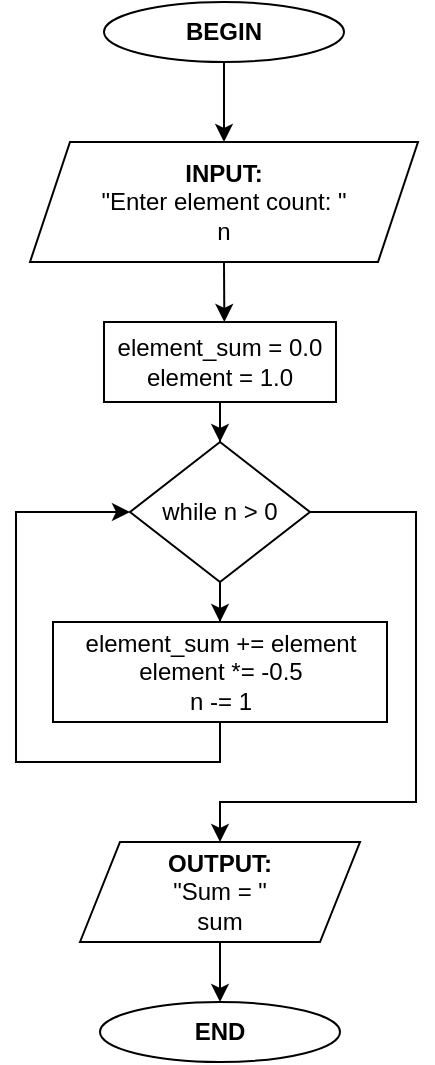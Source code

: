 <mxfile version="14.2.4" type="device"><diagram id="w9_q-gconAHI5NgHBBej" name="Page-1"><mxGraphModel dx="981" dy="627" grid="1" gridSize="10" guides="1" tooltips="1" connect="1" arrows="1" fold="1" page="1" pageScale="1" pageWidth="827" pageHeight="1169" math="0" shadow="0"><root><mxCell id="0"/><mxCell id="1" parent="0"/><mxCell id="VrHugt2J-HejMH2QCDZU-3" style="edgeStyle=orthogonalEdgeStyle;rounded=0;orthogonalLoop=1;jettySize=auto;html=1;exitX=0.5;exitY=1;exitDx=0;exitDy=0;entryX=0.5;entryY=0;entryDx=0;entryDy=0;" edge="1" parent="1" source="VrHugt2J-HejMH2QCDZU-1" target="VrHugt2J-HejMH2QCDZU-2"><mxGeometry relative="1" as="geometry"/></mxCell><mxCell id="VrHugt2J-HejMH2QCDZU-1" value="&lt;b&gt;BEGIN&lt;/b&gt;" style="ellipse;whiteSpace=wrap;html=1;" vertex="1" parent="1"><mxGeometry x="354" y="20" width="120" height="30" as="geometry"/></mxCell><mxCell id="VrHugt2J-HejMH2QCDZU-10" style="edgeStyle=orthogonalEdgeStyle;rounded=0;orthogonalLoop=1;jettySize=auto;html=1;exitX=0.5;exitY=1;exitDx=0;exitDy=0;" edge="1" parent="1" source="VrHugt2J-HejMH2QCDZU-2"><mxGeometry relative="1" as="geometry"><mxPoint x="414.172" y="180.0" as="targetPoint"/></mxGeometry></mxCell><mxCell id="VrHugt2J-HejMH2QCDZU-2" value="&lt;b&gt;INPUT:&lt;/b&gt;&lt;br&gt;&quot;Enter element count: &quot;&lt;br&gt;n" style="shape=parallelogram;perimeter=parallelogramPerimeter;whiteSpace=wrap;html=1;fixedSize=1;" vertex="1" parent="1"><mxGeometry x="317" y="90" width="194" height="60" as="geometry"/></mxCell><mxCell id="VrHugt2J-HejMH2QCDZU-9" style="edgeStyle=orthogonalEdgeStyle;rounded=0;orthogonalLoop=1;jettySize=auto;html=1;" edge="1" parent="1" source="VrHugt2J-HejMH2QCDZU-5" target="VrHugt2J-HejMH2QCDZU-8"><mxGeometry relative="1" as="geometry"/></mxCell><mxCell id="VrHugt2J-HejMH2QCDZU-16" style="edgeStyle=orthogonalEdgeStyle;rounded=0;orthogonalLoop=1;jettySize=auto;html=1;" edge="1" parent="1" source="VrHugt2J-HejMH2QCDZU-5" target="VrHugt2J-HejMH2QCDZU-14"><mxGeometry relative="1" as="geometry"><Array as="points"><mxPoint x="510" y="275"/><mxPoint x="510" y="420"/><mxPoint x="412" y="420"/></Array></mxGeometry></mxCell><mxCell id="VrHugt2J-HejMH2QCDZU-5" value="while n &amp;gt; 0" style="rhombus;whiteSpace=wrap;html=1;" vertex="1" parent="1"><mxGeometry x="367" y="240" width="90" height="70" as="geometry"/></mxCell><mxCell id="VrHugt2J-HejMH2QCDZU-7" style="edgeStyle=orthogonalEdgeStyle;rounded=0;orthogonalLoop=1;jettySize=auto;html=1;exitX=0.5;exitY=1;exitDx=0;exitDy=0;" edge="1" parent="1" source="VrHugt2J-HejMH2QCDZU-5" target="VrHugt2J-HejMH2QCDZU-5"><mxGeometry relative="1" as="geometry"/></mxCell><mxCell id="VrHugt2J-HejMH2QCDZU-13" style="edgeStyle=orthogonalEdgeStyle;rounded=0;orthogonalLoop=1;jettySize=auto;html=1;entryX=0;entryY=0.5;entryDx=0;entryDy=0;" edge="1" parent="1" source="VrHugt2J-HejMH2QCDZU-8" target="VrHugt2J-HejMH2QCDZU-5"><mxGeometry relative="1" as="geometry"><Array as="points"><mxPoint x="412" y="400"/><mxPoint x="310" y="400"/><mxPoint x="310" y="275"/></Array></mxGeometry></mxCell><mxCell id="VrHugt2J-HejMH2QCDZU-8" value="element_sum += element&lt;br&gt;element *= -0.5&lt;br&gt;n -= 1" style="rounded=0;whiteSpace=wrap;html=1;" vertex="1" parent="1"><mxGeometry x="328.5" y="330" width="167" height="50" as="geometry"/></mxCell><mxCell id="VrHugt2J-HejMH2QCDZU-12" style="edgeStyle=orthogonalEdgeStyle;rounded=0;orthogonalLoop=1;jettySize=auto;html=1;entryX=0.5;entryY=0;entryDx=0;entryDy=0;" edge="1" parent="1" source="VrHugt2J-HejMH2QCDZU-11" target="VrHugt2J-HejMH2QCDZU-5"><mxGeometry relative="1" as="geometry"/></mxCell><mxCell id="VrHugt2J-HejMH2QCDZU-11" value="element_sum = 0.0&lt;br&gt;element = 1.0" style="rounded=0;whiteSpace=wrap;html=1;" vertex="1" parent="1"><mxGeometry x="354" y="180" width="116" height="40" as="geometry"/></mxCell><mxCell id="VrHugt2J-HejMH2QCDZU-18" style="edgeStyle=orthogonalEdgeStyle;rounded=0;orthogonalLoop=1;jettySize=auto;html=1;exitX=0.5;exitY=1;exitDx=0;exitDy=0;entryX=0.5;entryY=0;entryDx=0;entryDy=0;" edge="1" parent="1" source="VrHugt2J-HejMH2QCDZU-14" target="VrHugt2J-HejMH2QCDZU-17"><mxGeometry relative="1" as="geometry"/></mxCell><mxCell id="VrHugt2J-HejMH2QCDZU-14" value="&lt;b&gt;OUTPUT:&lt;/b&gt;&lt;br&gt;&quot;Sum = &quot;&lt;br&gt;sum" style="shape=parallelogram;perimeter=parallelogramPerimeter;whiteSpace=wrap;html=1;fixedSize=1;" vertex="1" parent="1"><mxGeometry x="342" y="440" width="140" height="50" as="geometry"/></mxCell><mxCell id="VrHugt2J-HejMH2QCDZU-17" value="&lt;b&gt;END&lt;/b&gt;" style="ellipse;whiteSpace=wrap;html=1;" vertex="1" parent="1"><mxGeometry x="352" y="520" width="120" height="30" as="geometry"/></mxCell></root></mxGraphModel></diagram></mxfile>